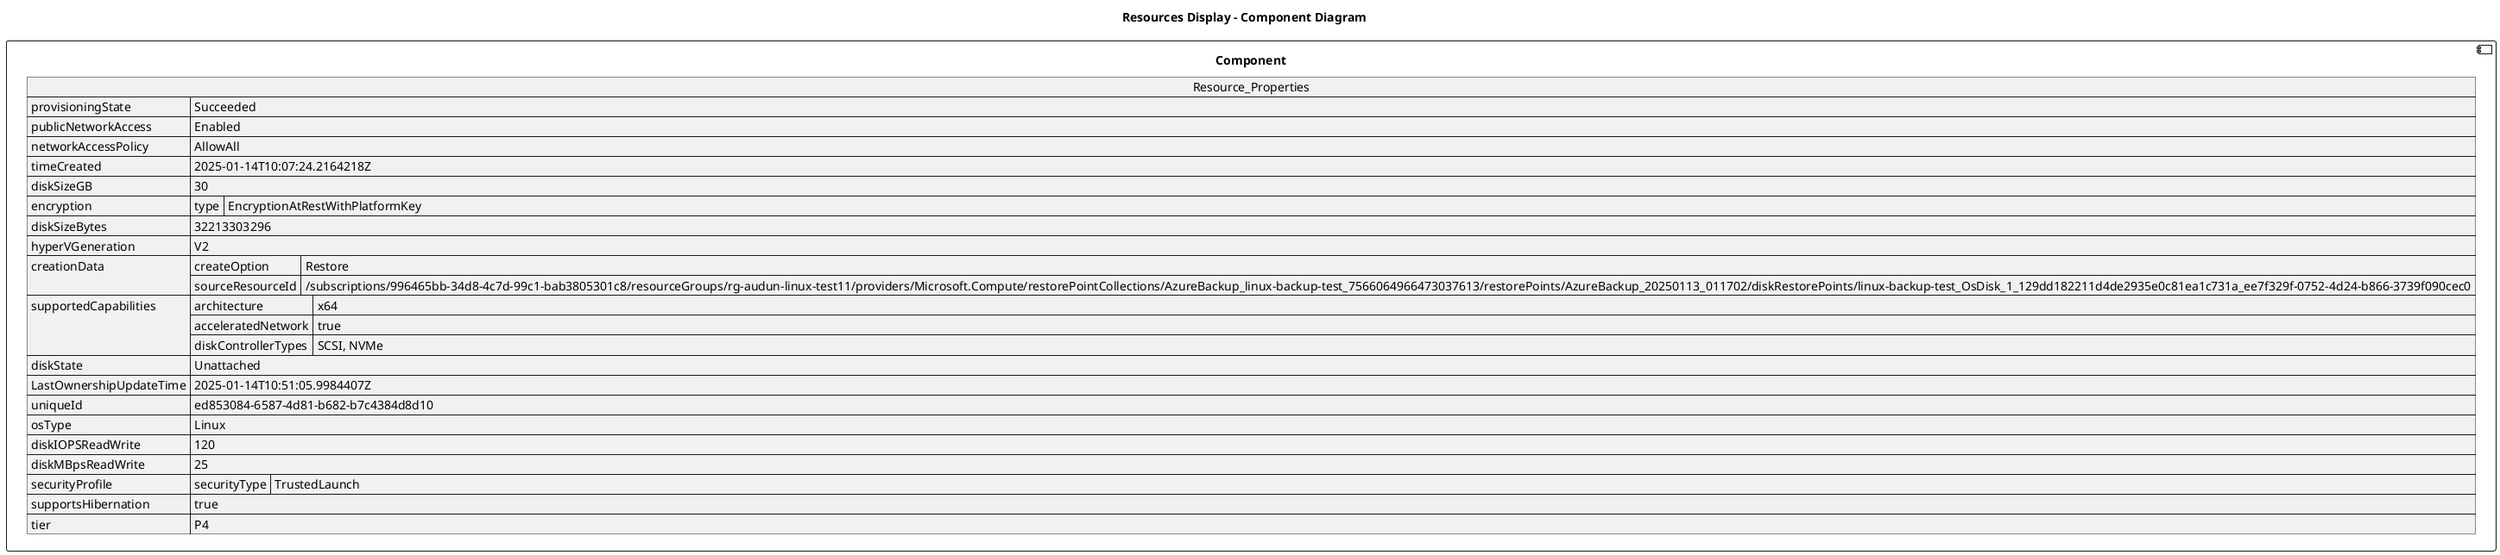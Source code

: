 @startuml

title Resources Display - Component Diagram

component Component {

json  Resource_Properties {
  "provisioningState": "Succeeded",
  "publicNetworkAccess": "Enabled",
  "networkAccessPolicy": "AllowAll",
  "timeCreated": "2025-01-14T10:07:24.2164218Z",
  "diskSizeGB": 30,
  "encryption": {
    "type": "EncryptionAtRestWithPlatformKey"
  },
  "diskSizeBytes": 32213303296,
  "hyperVGeneration": "V2",
  "creationData": {
    "createOption": "Restore",
    "sourceResourceId": "/subscriptions/996465bb-34d8-4c7d-99c1-bab3805301c8/resourceGroups/rg-audun-linux-test11/providers/Microsoft.Compute/restorePointCollections/AzureBackup_linux-backup-test_7566064966473037613/restorePoints/AzureBackup_20250113_011702/diskRestorePoints/linux-backup-test_OsDisk_1_129dd182211d4de2935e0c81ea1c731a_ee7f329f-0752-4d24-b866-3739f090cec0"
  },
  "supportedCapabilities": {
    "architecture": "x64",
    "acceleratedNetwork": true,
    "diskControllerTypes": "SCSI, NVMe"
  },
  "diskState": "Unattached",
  "LastOwnershipUpdateTime": "2025-01-14T10:51:05.9984407Z",
  "uniqueId": "ed853084-6587-4d81-b682-b7c4384d8d10",
  "osType": "Linux",
  "diskIOPSReadWrite": 120,
  "diskMBpsReadWrite": 25,
  "securityProfile": {
    "securityType": "TrustedLaunch"
  },
  "supportsHibernation": true,
  "tier": "P4"
}
}
@enduml
